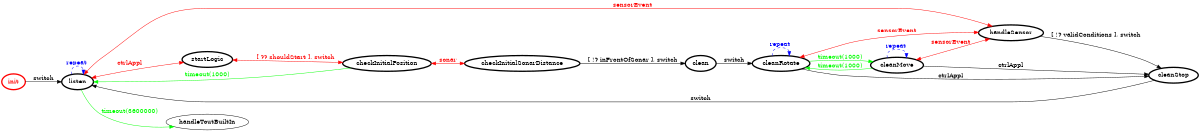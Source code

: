 /*
*
* A GraphViz DOT FSM description 
* Please use a GraphViz visualizer (like http://www.webgraphviz.com)
*  
*/

digraph finite_state_machine {
	rankdir=LR
	size="8,5"
	
	init [ color = red ][ fontcolor = red ][ penwidth = 3 ]
	startLogic [ color = black ][ fontcolor = black ][ penwidth = 3 ]
	handleSensor [ color = black ][ fontcolor = black ][ penwidth = 3 ]
	checkInitialSonarDistance [ color = black ][ fontcolor = black ][ penwidth = 3 ]
	clean [ color = black ][ fontcolor = black ][ penwidth = 3 ]
	cleanStop [ color = black ][ fontcolor = black ][ penwidth = 3 ]
	listen [ color = black ][ fontcolor = black ][ penwidth = 3 ]
	checkInitialPosition [ color = black ][ fontcolor = black ][ penwidth = 3 ]
	cleanMove [ color = black ][ fontcolor = black ][ penwidth = 3 ]
	cleanRotate [ color = black ][ fontcolor = black ][ penwidth = 3 ]
	
	startLogic -> checkInitialPosition [ label = "[ ?? shouldStart ], switch" ][ color = red ][ fontcolor = red ][ dir = both ]
	clean -> cleanRotate [ label = "switch" ][ color = black ][ fontcolor = black ]
	cleanMove -> handleSensor [ label = "sensorEvent" ][ color = red ][ fontcolor = red ][ dir = both ]
	cleanRotate -> cleanMove [ label = "timeout(1000)" ][ color = green ][ fontcolor = green ]
	listen -> startLogic [ label = "ctrlAppl" ][ color = red ][ fontcolor = red ][ dir = both ]
	cleanStop -> listen [ label = "switch" ][ color = black ][ fontcolor = black ]
	checkInitialPosition -> checkInitialSonarDistance [ label = "sonar" ][ color = red ][ fontcolor = red ][ dir = both ]
	cleanMove -> cleanStop [ label = "ctrlAppl" ][ color = black ][ fontcolor = black ]
	cleanRotate -> cleanStop [ label = "ctrlAppl" ][ color = black ][ fontcolor = black ]
	cleanRotate -> handleSensor [ label = "sensorEvent" ][ color = red ][ fontcolor = red ][ dir = both ]
	listen -> handleSensor [ label = "sensorEvent" ][ color = red ][ fontcolor = red ][ dir = both ]
	checkInitialPosition -> listen [ label = "timeout(1000)" ][ color = green ][ fontcolor = green ]
	listen -> handleToutBuiltIn [ label = "timeout(3600000)" ][ color = green ][ fontcolor = green ]
	cleanMove -> cleanRotate [ label = "timeout(1000)" ][ color = green ][ fontcolor = green ]
	listen -> listen [ label = "repeat "][ style = dashed ][ color = blue ][ fontcolor = blue ]
	init -> listen [ label = "switch" ][ color = black ][ fontcolor = black ]
	handleSensor -> cleanStop [ label = "[ !? validConditions ], switch" ][ color = black ][ fontcolor = black ]
	cleanMove -> cleanMove [ label = "repeat "][ style = dashed ][ color = blue ][ fontcolor = blue ]
	checkInitialSonarDistance -> clean [ label = "[ !? inFrontOfSonar ], switch" ][ color = black ][ fontcolor = black ]
	cleanRotate -> cleanRotate [ label = "repeat "][ style = dashed ][ color = blue ][ fontcolor = blue ]
}
